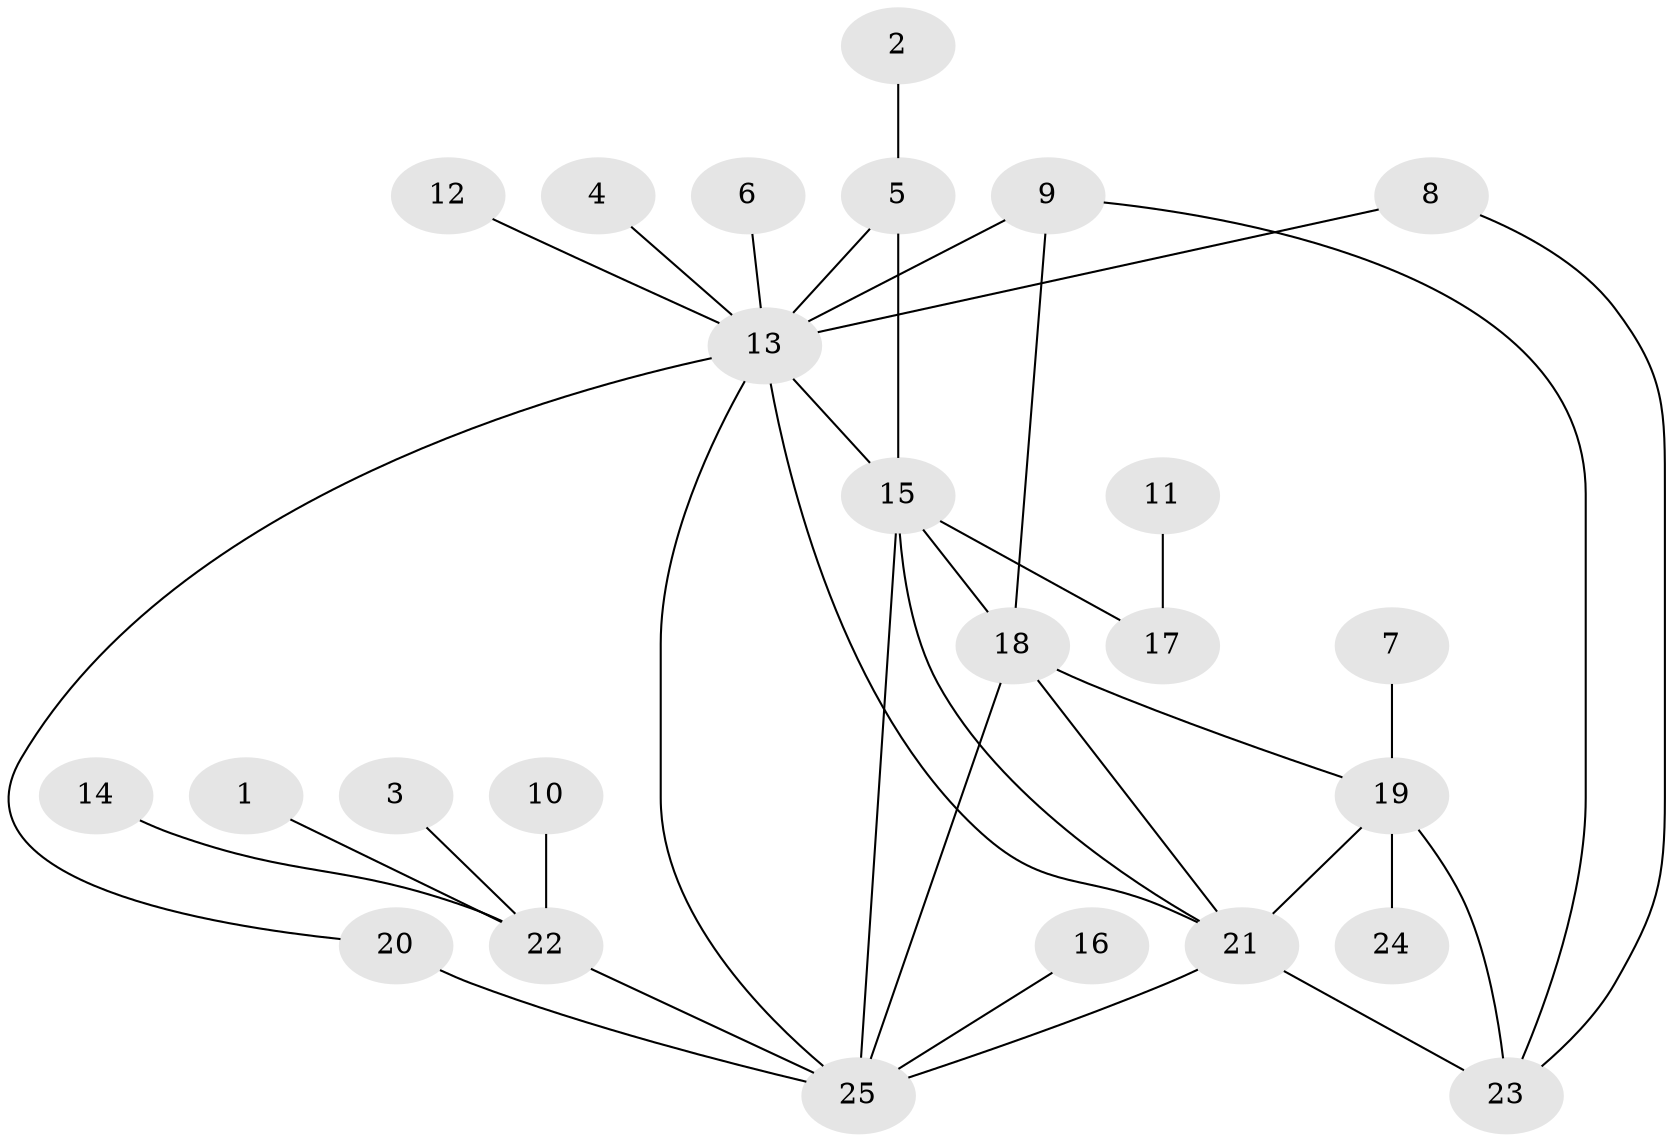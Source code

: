 // original degree distribution, {5: 0.07228915662650602, 8: 0.03614457831325301, 4: 0.04819277108433735, 6: 0.04819277108433735, 7: 0.03614457831325301, 9: 0.012048192771084338, 3: 0.060240963855421686, 13: 0.012048192771084338, 1: 0.5542168674698795, 2: 0.12048192771084337}
// Generated by graph-tools (version 1.1) at 2025/37/03/04/25 23:37:49]
// undirected, 25 vertices, 36 edges
graph export_dot {
  node [color=gray90,style=filled];
  1;
  2;
  3;
  4;
  5;
  6;
  7;
  8;
  9;
  10;
  11;
  12;
  13;
  14;
  15;
  16;
  17;
  18;
  19;
  20;
  21;
  22;
  23;
  24;
  25;
  1 -- 22 [weight=1.0];
  2 -- 5 [weight=1.0];
  3 -- 22 [weight=1.0];
  4 -- 13 [weight=1.0];
  5 -- 13 [weight=1.0];
  5 -- 15 [weight=1.0];
  6 -- 13 [weight=1.0];
  7 -- 19 [weight=1.0];
  8 -- 13 [weight=1.0];
  8 -- 23 [weight=1.0];
  9 -- 13 [weight=3.0];
  9 -- 18 [weight=1.0];
  9 -- 23 [weight=1.0];
  10 -- 22 [weight=1.0];
  11 -- 17 [weight=1.0];
  12 -- 13 [weight=1.0];
  13 -- 15 [weight=1.0];
  13 -- 20 [weight=1.0];
  13 -- 21 [weight=1.0];
  13 -- 25 [weight=1.0];
  14 -- 22 [weight=1.0];
  15 -- 17 [weight=1.0];
  15 -- 18 [weight=1.0];
  15 -- 21 [weight=1.0];
  15 -- 25 [weight=1.0];
  16 -- 25 [weight=1.0];
  18 -- 19 [weight=1.0];
  18 -- 21 [weight=1.0];
  18 -- 25 [weight=4.0];
  19 -- 21 [weight=1.0];
  19 -- 23 [weight=2.0];
  19 -- 24 [weight=1.0];
  20 -- 25 [weight=3.0];
  21 -- 23 [weight=2.0];
  21 -- 25 [weight=1.0];
  22 -- 25 [weight=1.0];
}
